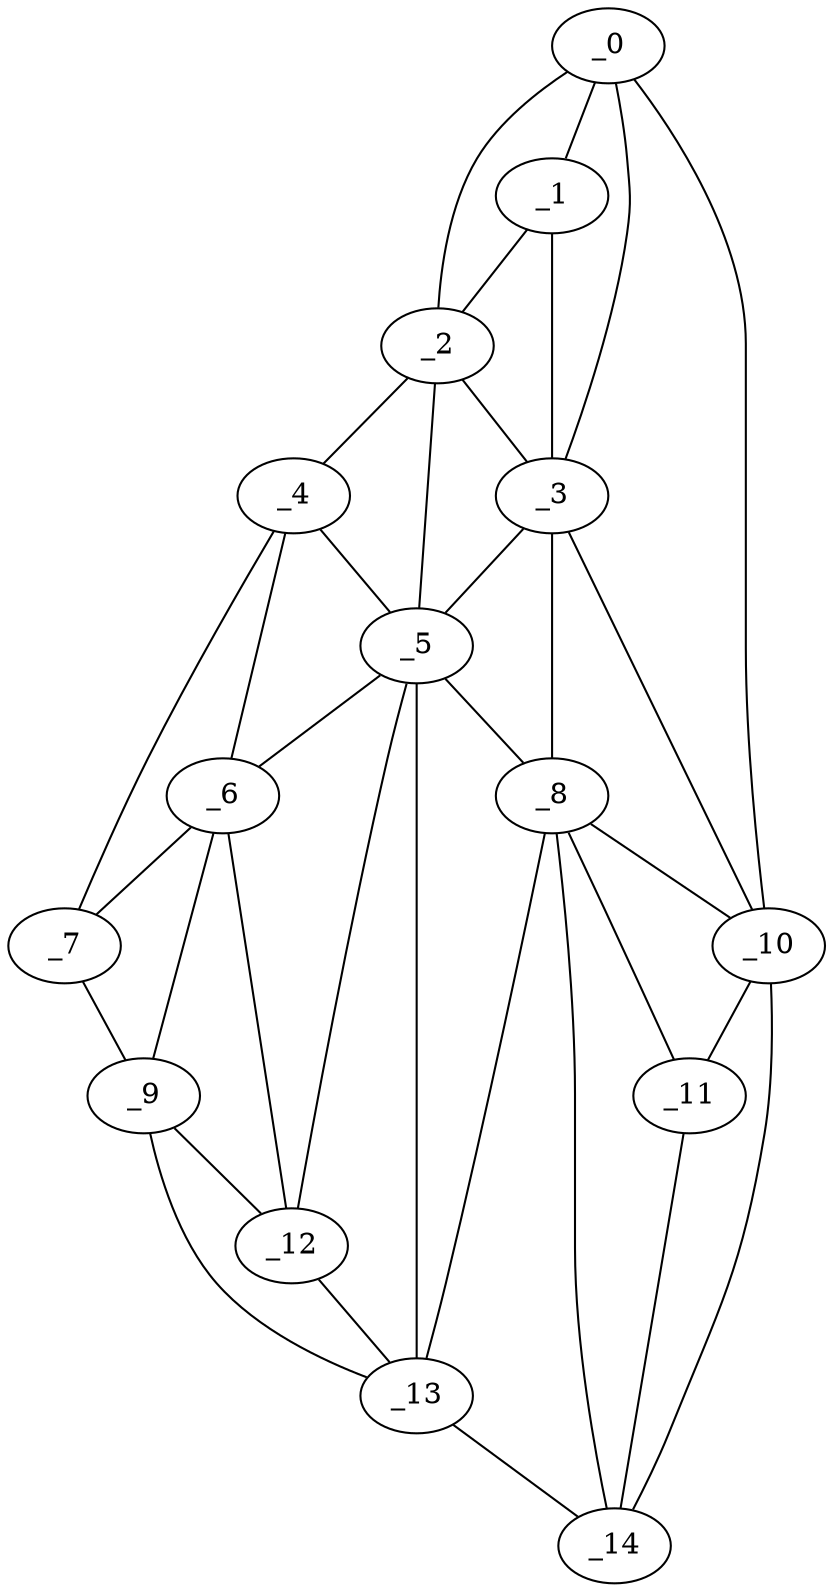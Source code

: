 graph "obj20__195.gxl" {
	_0	 [x=24,
		y=114];
	_1	 [x=39,
		y=90];
	_0 -- _1	 [valence=2];
	_2	 [x=47,
		y=6];
	_0 -- _2	 [valence=1];
	_3	 [x=48,
		y=87];
	_0 -- _3	 [valence=1];
	_10	 [x=91,
		y=123];
	_0 -- _10	 [valence=1];
	_1 -- _2	 [valence=2];
	_1 -- _3	 [valence=1];
	_2 -- _3	 [valence=2];
	_4	 [x=53,
		y=3];
	_2 -- _4	 [valence=1];
	_5	 [x=74,
		y=27];
	_2 -- _5	 [valence=2];
	_3 -- _5	 [valence=2];
	_8	 [x=81,
		y=89];
	_3 -- _8	 [valence=2];
	_3 -- _10	 [valence=2];
	_4 -- _5	 [valence=1];
	_6	 [x=78,
		y=21];
	_4 -- _6	 [valence=2];
	_7	 [x=79,
		y=4];
	_4 -- _7	 [valence=1];
	_5 -- _6	 [valence=2];
	_5 -- _8	 [valence=2];
	_12	 [x=96,
		y=20];
	_5 -- _12	 [valence=1];
	_13	 [x=103,
		y=22];
	_5 -- _13	 [valence=1];
	_6 -- _7	 [valence=1];
	_9	 [x=84,
		y=6];
	_6 -- _9	 [valence=2];
	_6 -- _12	 [valence=2];
	_7 -- _9	 [valence=1];
	_8 -- _10	 [valence=1];
	_11	 [x=94,
		y=95];
	_8 -- _11	 [valence=2];
	_8 -- _13	 [valence=2];
	_14	 [x=105,
		y=95];
	_8 -- _14	 [valence=1];
	_9 -- _12	 [valence=1];
	_9 -- _13	 [valence=1];
	_10 -- _11	 [valence=1];
	_10 -- _14	 [valence=1];
	_11 -- _14	 [valence=2];
	_12 -- _13	 [valence=2];
	_13 -- _14	 [valence=1];
}
